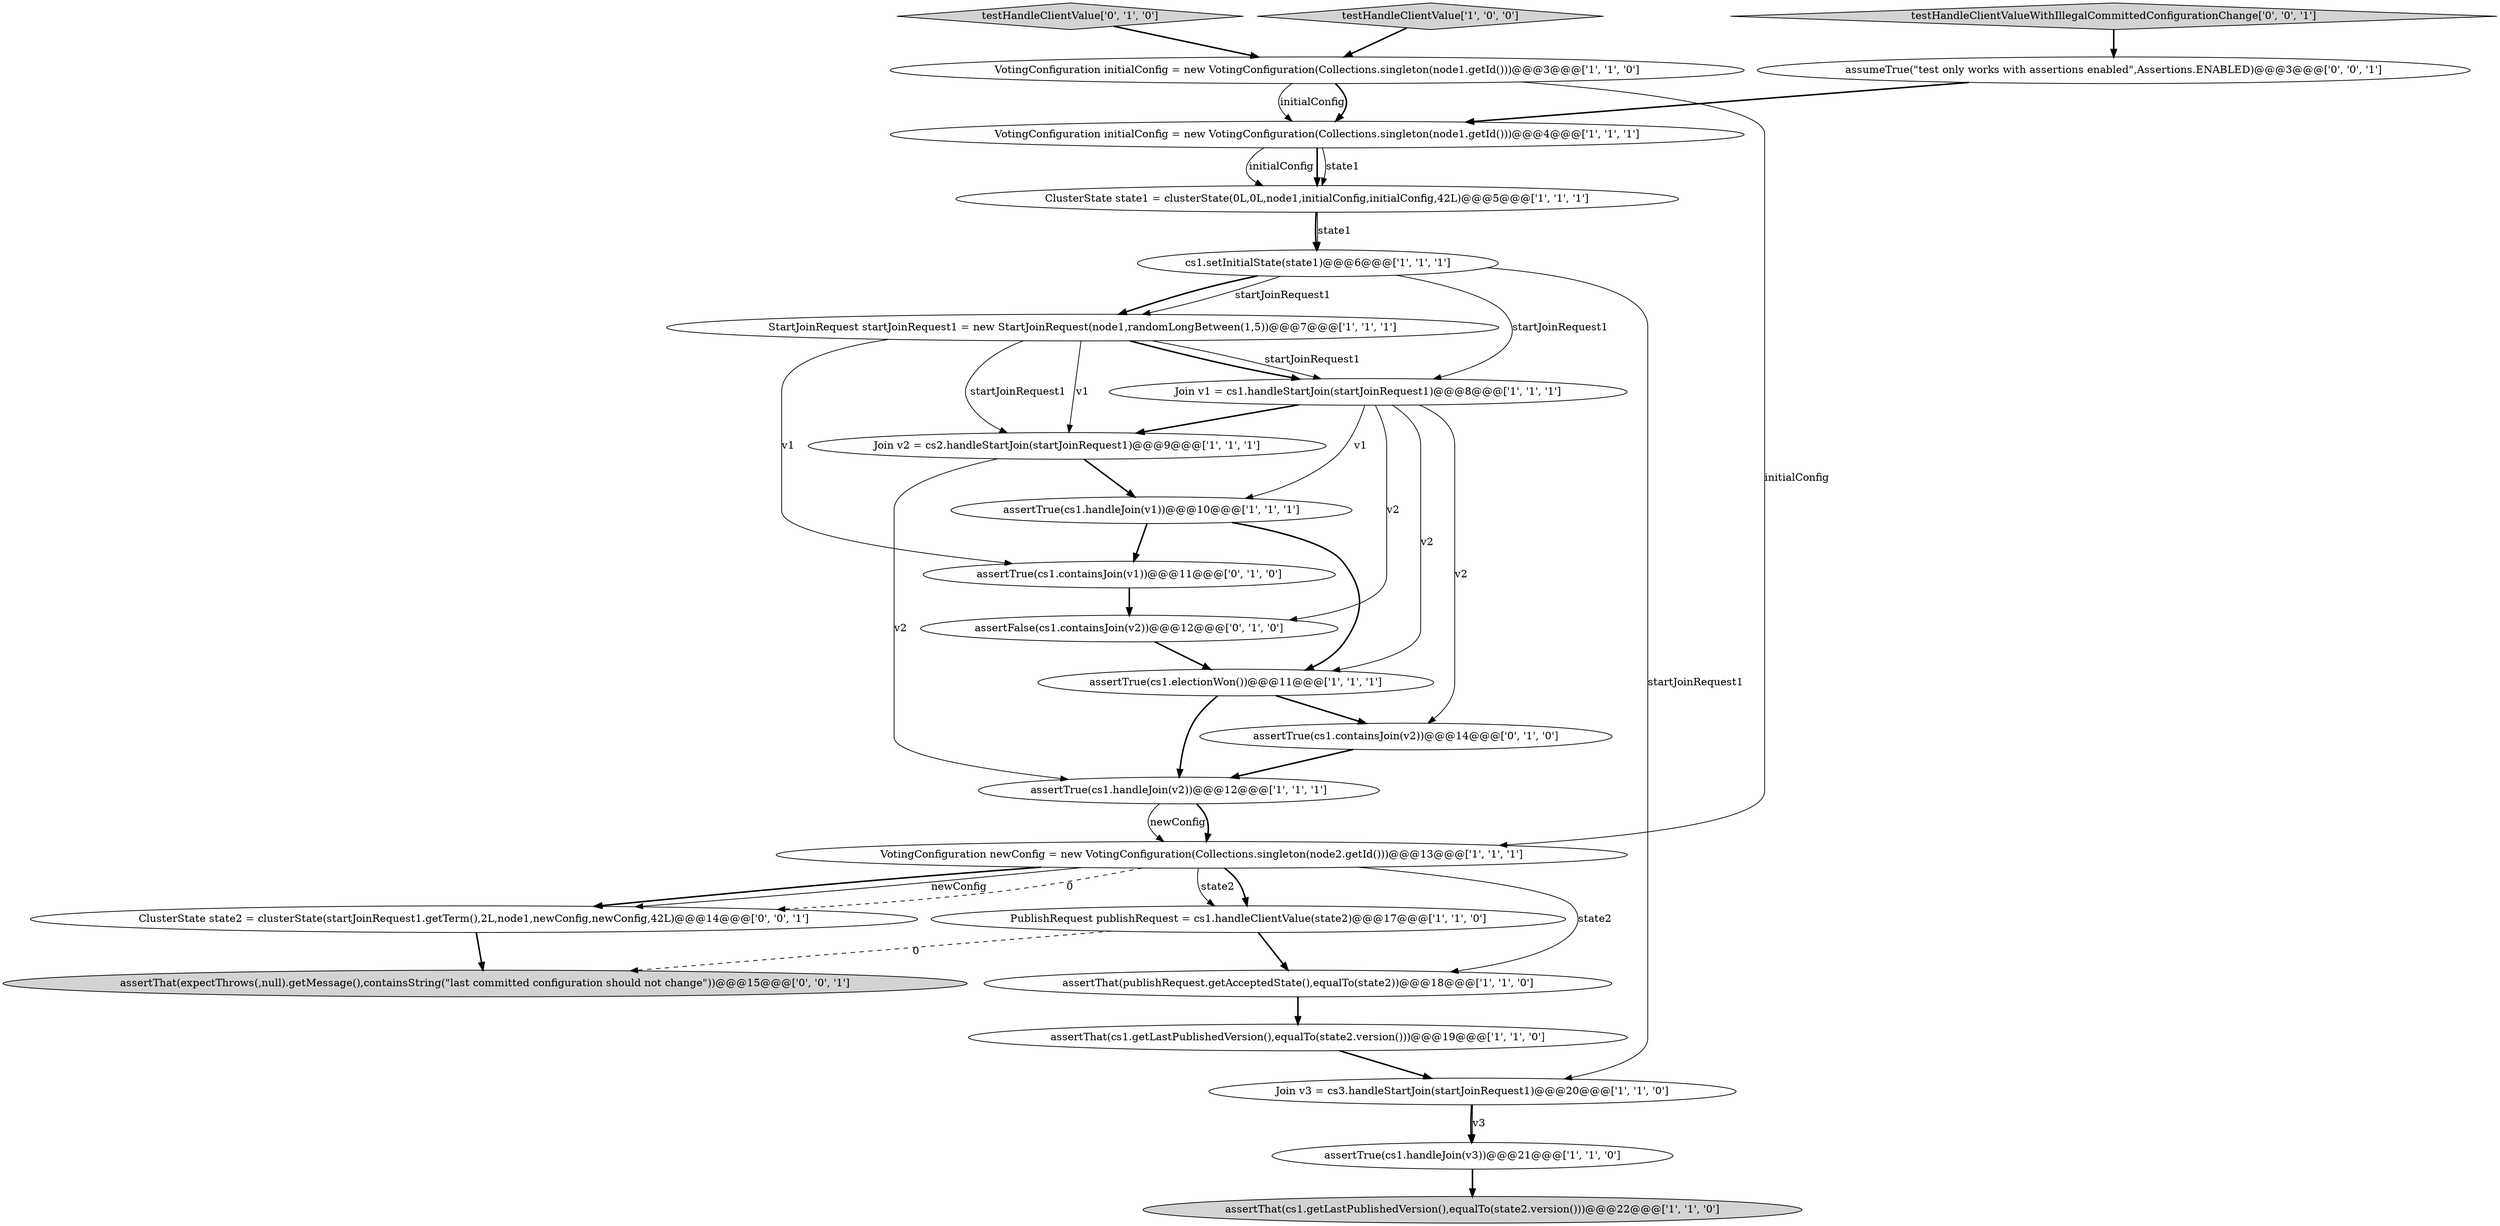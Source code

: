 digraph {
23 [style = filled, label = "assumeTrue(\"test only works with assertions enabled\",Assertions.ENABLED)@@@3@@@['0', '0', '1']", fillcolor = white, shape = ellipse image = "AAA0AAABBB3BBB"];
11 [style = filled, label = "PublishRequest publishRequest = cs1.handleClientValue(state2)@@@17@@@['1', '1', '0']", fillcolor = white, shape = ellipse image = "AAA0AAABBB1BBB"];
0 [style = filled, label = "Join v2 = cs2.handleStartJoin(startJoinRequest1)@@@9@@@['1', '1', '1']", fillcolor = white, shape = ellipse image = "AAA0AAABBB1BBB"];
5 [style = filled, label = "VotingConfiguration initialConfig = new VotingConfiguration(Collections.singleton(node1.getId()))@@@4@@@['1', '1', '1']", fillcolor = white, shape = ellipse image = "AAA0AAABBB1BBB"];
24 [style = filled, label = "testHandleClientValueWithIllegalCommittedConfigurationChange['0', '0', '1']", fillcolor = lightgray, shape = diamond image = "AAA0AAABBB3BBB"];
21 [style = filled, label = "testHandleClientValue['0', '1', '0']", fillcolor = lightgray, shape = diamond image = "AAA0AAABBB2BBB"];
3 [style = filled, label = "testHandleClientValue['1', '0', '0']", fillcolor = lightgray, shape = diamond image = "AAA0AAABBB1BBB"];
2 [style = filled, label = "assertTrue(cs1.handleJoin(v3))@@@21@@@['1', '1', '0']", fillcolor = white, shape = ellipse image = "AAA0AAABBB1BBB"];
6 [style = filled, label = "Join v3 = cs3.handleStartJoin(startJoinRequest1)@@@20@@@['1', '1', '0']", fillcolor = white, shape = ellipse image = "AAA0AAABBB1BBB"];
25 [style = filled, label = "assertThat(expectThrows(,null).getMessage(),containsString(\"last committed configuration should not change\"))@@@15@@@['0', '0', '1']", fillcolor = lightgray, shape = ellipse image = "AAA0AAABBB3BBB"];
10 [style = filled, label = "assertThat(publishRequest.getAcceptedState(),equalTo(state2))@@@18@@@['1', '1', '0']", fillcolor = white, shape = ellipse image = "AAA0AAABBB1BBB"];
15 [style = filled, label = "assertTrue(cs1.handleJoin(v1))@@@10@@@['1', '1', '1']", fillcolor = white, shape = ellipse image = "AAA0AAABBB1BBB"];
18 [style = filled, label = "assertTrue(cs1.containsJoin(v2))@@@14@@@['0', '1', '0']", fillcolor = white, shape = ellipse image = "AAA1AAABBB2BBB"];
20 [style = filled, label = "assertFalse(cs1.containsJoin(v2))@@@12@@@['0', '1', '0']", fillcolor = white, shape = ellipse image = "AAA1AAABBB2BBB"];
1 [style = filled, label = "assertThat(cs1.getLastPublishedVersion(),equalTo(state2.version()))@@@19@@@['1', '1', '0']", fillcolor = white, shape = ellipse image = "AAA0AAABBB1BBB"];
4 [style = filled, label = "VotingConfiguration newConfig = new VotingConfiguration(Collections.singleton(node2.getId()))@@@13@@@['1', '1', '1']", fillcolor = white, shape = ellipse image = "AAA0AAABBB1BBB"];
13 [style = filled, label = "assertTrue(cs1.electionWon())@@@11@@@['1', '1', '1']", fillcolor = white, shape = ellipse image = "AAA0AAABBB1BBB"];
22 [style = filled, label = "ClusterState state2 = clusterState(startJoinRequest1.getTerm(),2L,node1,newConfig,newConfig,42L)@@@14@@@['0', '0', '1']", fillcolor = white, shape = ellipse image = "AAA0AAABBB3BBB"];
17 [style = filled, label = "StartJoinRequest startJoinRequest1 = new StartJoinRequest(node1,randomLongBetween(1,5))@@@7@@@['1', '1', '1']", fillcolor = white, shape = ellipse image = "AAA0AAABBB1BBB"];
9 [style = filled, label = "VotingConfiguration initialConfig = new VotingConfiguration(Collections.singleton(node1.getId()))@@@3@@@['1', '1', '0']", fillcolor = white, shape = ellipse image = "AAA0AAABBB1BBB"];
16 [style = filled, label = "cs1.setInitialState(state1)@@@6@@@['1', '1', '1']", fillcolor = white, shape = ellipse image = "AAA0AAABBB1BBB"];
19 [style = filled, label = "assertTrue(cs1.containsJoin(v1))@@@11@@@['0', '1', '0']", fillcolor = white, shape = ellipse image = "AAA1AAABBB2BBB"];
12 [style = filled, label = "Join v1 = cs1.handleStartJoin(startJoinRequest1)@@@8@@@['1', '1', '1']", fillcolor = white, shape = ellipse image = "AAA0AAABBB1BBB"];
8 [style = filled, label = "ClusterState state1 = clusterState(0L,0L,node1,initialConfig,initialConfig,42L)@@@5@@@['1', '1', '1']", fillcolor = white, shape = ellipse image = "AAA0AAABBB1BBB"];
7 [style = filled, label = "assertThat(cs1.getLastPublishedVersion(),equalTo(state2.version()))@@@22@@@['1', '1', '0']", fillcolor = lightgray, shape = ellipse image = "AAA0AAABBB1BBB"];
14 [style = filled, label = "assertTrue(cs1.handleJoin(v2))@@@12@@@['1', '1', '1']", fillcolor = white, shape = ellipse image = "AAA0AAABBB1BBB"];
8->16 [style = bold, label=""];
12->0 [style = bold, label=""];
16->17 [style = solid, label="startJoinRequest1"];
17->19 [style = solid, label="v1"];
5->8 [style = bold, label=""];
12->20 [style = solid, label="v2"];
9->4 [style = solid, label="initialConfig"];
24->23 [style = bold, label=""];
2->7 [style = bold, label=""];
19->20 [style = bold, label=""];
4->11 [style = bold, label=""];
11->25 [style = dashed, label="0"];
15->19 [style = bold, label=""];
17->12 [style = bold, label=""];
4->22 [style = bold, label=""];
1->6 [style = bold, label=""];
13->18 [style = bold, label=""];
6->2 [style = bold, label=""];
0->14 [style = solid, label="v2"];
5->8 [style = solid, label="state1"];
4->10 [style = solid, label="state2"];
4->11 [style = solid, label="state2"];
10->1 [style = bold, label=""];
14->4 [style = solid, label="newConfig"];
0->15 [style = bold, label=""];
11->10 [style = bold, label=""];
20->13 [style = bold, label=""];
4->22 [style = solid, label="newConfig"];
22->25 [style = bold, label=""];
4->22 [style = dashed, label="0"];
3->9 [style = bold, label=""];
6->2 [style = solid, label="v3"];
23->5 [style = bold, label=""];
12->13 [style = solid, label="v2"];
16->12 [style = solid, label="startJoinRequest1"];
15->13 [style = bold, label=""];
5->8 [style = solid, label="initialConfig"];
8->16 [style = solid, label="state1"];
17->0 [style = solid, label="startJoinRequest1"];
16->6 [style = solid, label="startJoinRequest1"];
16->17 [style = bold, label=""];
12->15 [style = solid, label="v1"];
9->5 [style = solid, label="initialConfig"];
21->9 [style = bold, label=""];
14->4 [style = bold, label=""];
13->14 [style = bold, label=""];
17->12 [style = solid, label="startJoinRequest1"];
18->14 [style = bold, label=""];
9->5 [style = bold, label=""];
17->0 [style = solid, label="v1"];
12->18 [style = solid, label="v2"];
}
